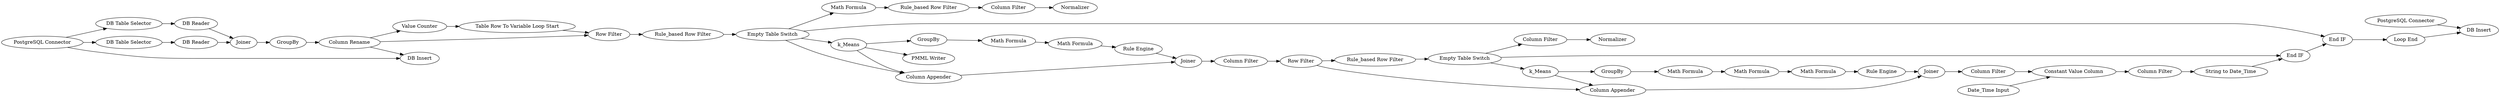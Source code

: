 digraph {
	116 -> 117
	113 -> 118
	102 -> 104
	115 -> 116
	79 -> 77
	119 -> 120
	78 -> 79
	77 -> 102
	108 -> 51
	34 -> 52
	117 -> 119
	54 -> 56
	51 -> 52
	101 -> 99
	20 -> 45
	87 -> 93
	118 -> 117
	99 -> 103
	32 -> 34
	104 -> 44
	120 -> 19
	76 -> 109
	102 -> 31
	108 -> 49
	109 -> 63
	93 -> 95
	4 -> 115
	24 -> 31
	52 -> 98
	94 -> 98
	60 -> 64
	98 -> 54
	4 -> 122
	34 -> 107
	102 -> 76
	96 -> 94
	120 -> 79
	24 -> 101
	31 -> 106
	49 -> 50
	102 -> 24
	120 -> 122
	19 -> 78
	103 -> 100
	44 -> 20
	24 -> 121
	56 -> 60
	100 -> 106
	108 -> 70
	70 -> 76
	51 -> 87
	107 -> 108
	62 -> 63
	4 -> 113
	59 -> 56
	106 -> 32
	95 -> 96
	64 -> 70
	103 [label="Math Formula"]
	79 [label="Row Filter"]
	108 [label="Empty Table Switch"]
	122 [label="DB Insert"]
	121 [label="PMML Writer"]
	19 [label="Value Counter"]
	78 [label="Table Row To Variable Loop Start"]
	24 [label=k_Means]
	64 [label="String to Date_Time"]
	49 [label="Column Filter"]
	119 [label=GroupBy]
	98 [label=Joiner]
	31 [label="Column Appender"]
	51 [label=k_Means]
	56 [label="Constant Value Column"]
	109 [label="Loop End"]
	54 [label="Column Filter"]
	59 [label="Date_Time Input"]
	50 [label=Normalizer]
	115 [label="DB Table Selector"]
	87 [label=GroupBy]
	4 [label="PostgreSQL Connector"]
	101 [label=GroupBy]
	63 [label="DB Insert"]
	77 [label="Rule_based Row Filter"]
	76 [label="End IF"]
	93 [label="Math Formula"]
	100 [label="Rule Engine"]
	106 [label=Joiner]
	117 [label=Joiner]
	60 [label="Column Filter"]
	107 [label="Rule_based Row Filter"]
	94 [label="Rule Engine"]
	99 [label="Math Formula"]
	113 [label="DB Table Selector"]
	20 [label="Column Filter"]
	96 [label="Math Formula"]
	44 [label="Rule_based Row Filter"]
	102 [label="Empty Table Switch"]
	104 [label="Math Formula"]
	34 [label="Row Filter"]
	62 [label="PostgreSQL Connector"]
	70 [label="End IF"]
	118 [label="DB Reader"]
	120 [label="Column Rename"]
	116 [label="DB Reader"]
	95 [label="Math Formula"]
	52 [label="Column Appender"]
	32 [label="Column Filter"]
	45 [label=Normalizer]
	rankdir=LR
}

